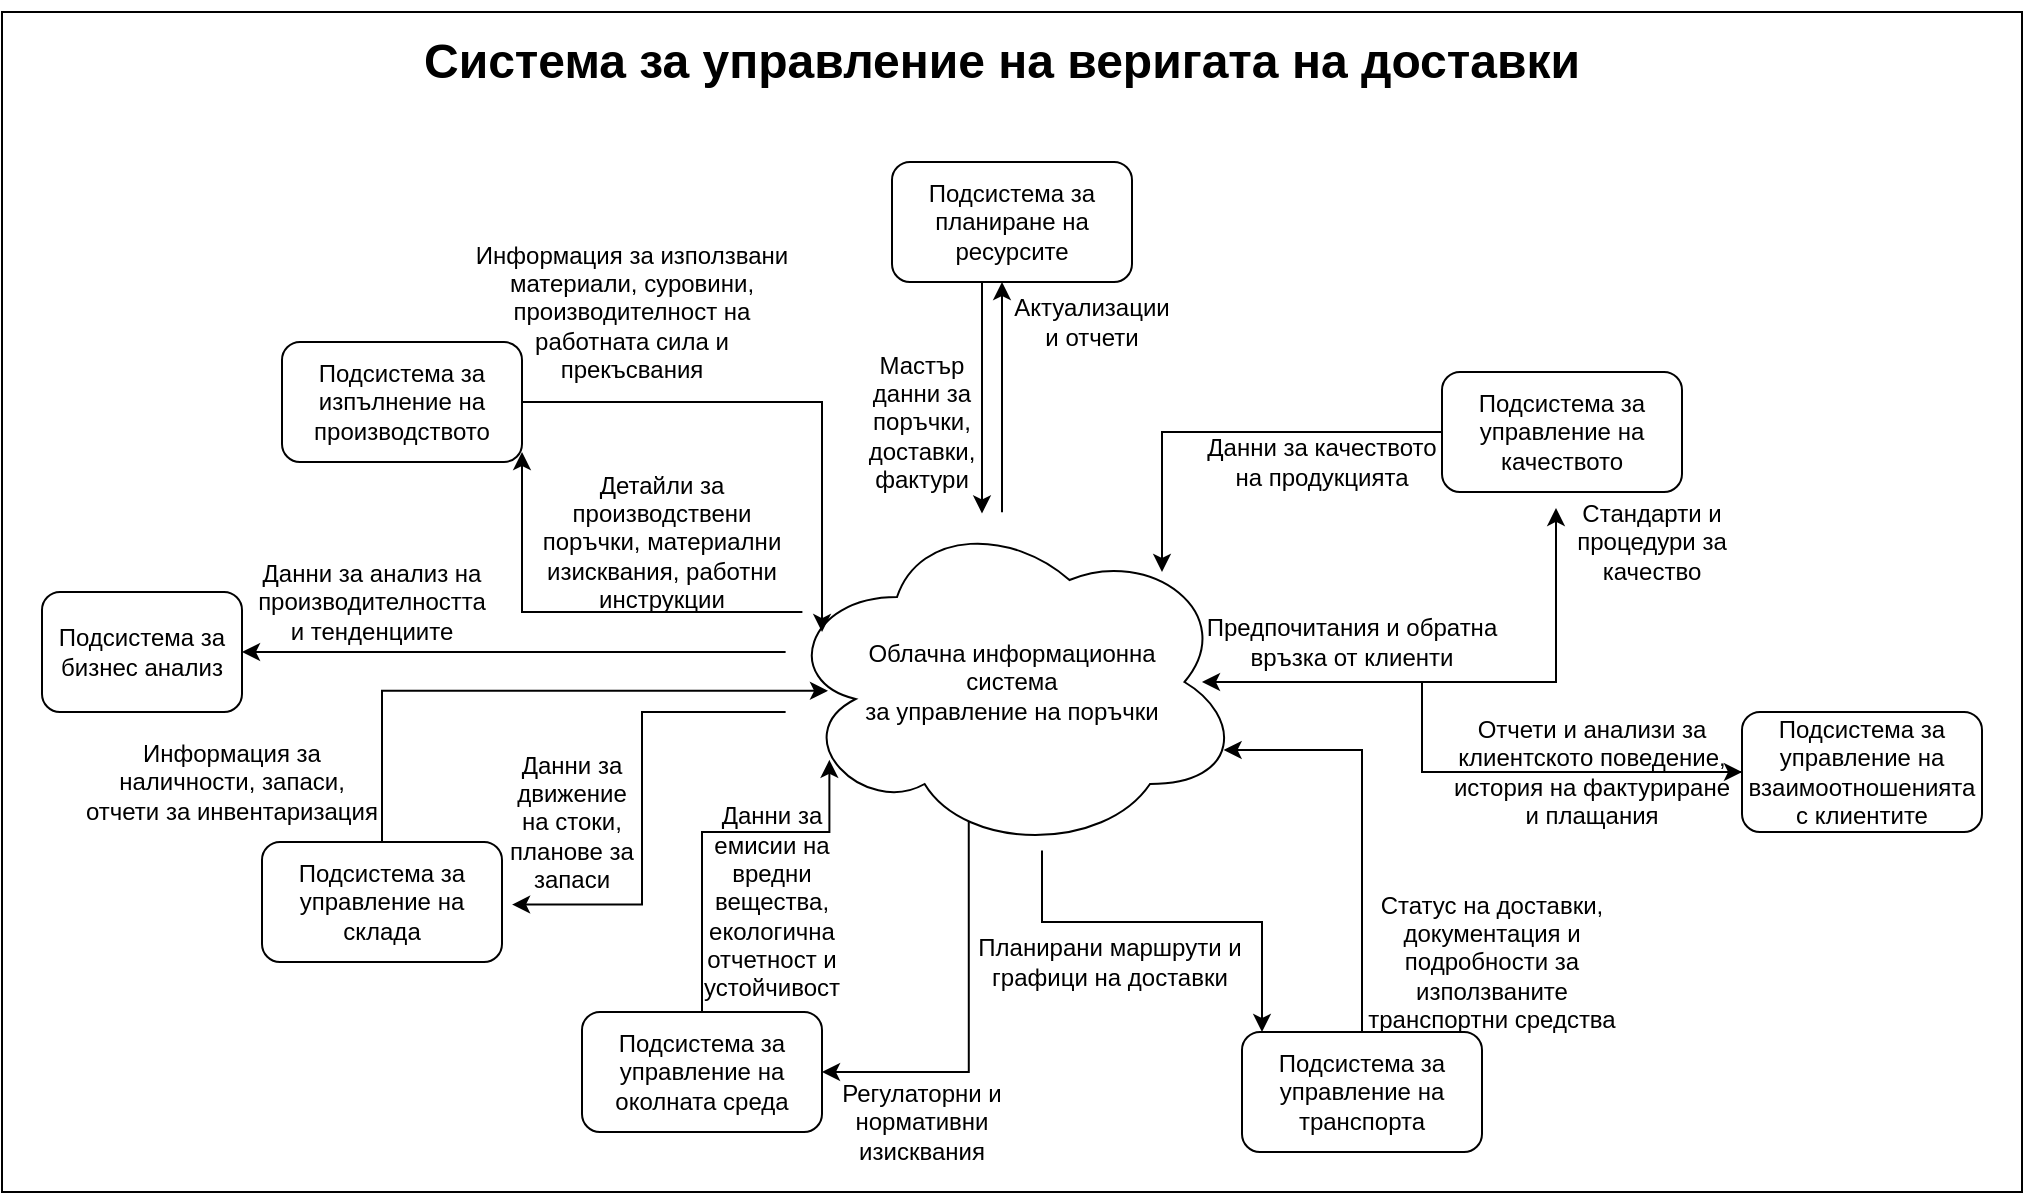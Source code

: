 <mxfile version="24.2.5" type="device">
  <diagram name="Page-1" id="L01EU8n9rTYEzTThLHwA">
    <mxGraphModel dx="2261" dy="844" grid="1" gridSize="10" guides="1" tooltips="1" connect="1" arrows="1" fold="1" page="1" pageScale="1" pageWidth="827" pageHeight="1169" math="0" shadow="0">
      <root>
        <mxCell id="0" />
        <mxCell id="1" parent="0" />
        <mxCell id="gHKsFk3kaTmPDn9_nSun-1" value="" style="rounded=0;whiteSpace=wrap;html=1;" parent="1" vertex="1">
          <mxGeometry x="-140" y="80" width="1010" height="590" as="geometry" />
        </mxCell>
        <mxCell id="Yj5XSQhSytLeQ08hb08i-6" style="edgeStyle=orthogonalEdgeStyle;rounded=0;orthogonalLoop=1;jettySize=auto;html=1;" parent="1" source="gHKsFk3kaTmPDn9_nSun-2" target="gHKsFk3kaTmPDn9_nSun-9" edge="1">
          <mxGeometry relative="1" as="geometry">
            <Array as="points">
              <mxPoint x="360" y="290" />
              <mxPoint x="360" y="290" />
            </Array>
          </mxGeometry>
        </mxCell>
        <mxCell id="Yj5XSQhSytLeQ08hb08i-19" style="edgeStyle=orthogonalEdgeStyle;rounded=0;orthogonalLoop=1;jettySize=auto;html=1;entryX=1;entryY=0.5;entryDx=0;entryDy=0;exitX=0.406;exitY=0.911;exitDx=0;exitDy=0;exitPerimeter=0;" parent="1" source="gHKsFk3kaTmPDn9_nSun-2" target="gHKsFk3kaTmPDn9_nSun-3" edge="1">
          <mxGeometry relative="1" as="geometry" />
        </mxCell>
        <mxCell id="Yj5XSQhSytLeQ08hb08i-22" style="edgeStyle=orthogonalEdgeStyle;rounded=0;orthogonalLoop=1;jettySize=auto;html=1;" parent="1" source="gHKsFk3kaTmPDn9_nSun-2" target="gHKsFk3kaTmPDn9_nSun-4" edge="1">
          <mxGeometry relative="1" as="geometry">
            <Array as="points">
              <mxPoint x="380" y="535" />
              <mxPoint x="490" y="535" />
            </Array>
          </mxGeometry>
        </mxCell>
        <mxCell id="Yj5XSQhSytLeQ08hb08i-24" style="edgeStyle=orthogonalEdgeStyle;rounded=0;orthogonalLoop=1;jettySize=auto;html=1;entryX=0;entryY=0.5;entryDx=0;entryDy=0;" parent="1" source="gHKsFk3kaTmPDn9_nSun-2" target="gHKsFk3kaTmPDn9_nSun-5" edge="1">
          <mxGeometry relative="1" as="geometry">
            <Array as="points">
              <mxPoint x="570" y="415" />
              <mxPoint x="570" y="460" />
            </Array>
          </mxGeometry>
        </mxCell>
        <mxCell id="Yj5XSQhSytLeQ08hb08i-30" style="edgeStyle=orthogonalEdgeStyle;rounded=0;orthogonalLoop=1;jettySize=auto;html=1;entryX=1;entryY=0.5;entryDx=0;entryDy=0;" parent="1" source="gHKsFk3kaTmPDn9_nSun-2" target="gHKsFk3kaTmPDn9_nSun-11" edge="1">
          <mxGeometry relative="1" as="geometry">
            <Array as="points">
              <mxPoint x="210" y="400" />
              <mxPoint x="210" y="400" />
            </Array>
          </mxGeometry>
        </mxCell>
        <mxCell id="gHKsFk3kaTmPDn9_nSun-2" value="Облачна информационна &lt;br&gt;система&lt;br&gt;за управление на поръчки" style="ellipse;shape=cloud;whiteSpace=wrap;html=1;" parent="1" vertex="1">
          <mxGeometry x="250" y="330" width="230" height="170" as="geometry" />
        </mxCell>
        <mxCell id="gHKsFk3kaTmPDn9_nSun-3" value="Подсистема&amp;nbsp;за управление на околната среда" style="rounded=1;whiteSpace=wrap;html=1;" parent="1" vertex="1">
          <mxGeometry x="150" y="580" width="120" height="60" as="geometry" />
        </mxCell>
        <mxCell id="gHKsFk3kaTmPDn9_nSun-4" value="Подсистема&amp;nbsp;за управление на транспорта" style="rounded=1;whiteSpace=wrap;html=1;" parent="1" vertex="1">
          <mxGeometry x="480" y="590" width="120" height="60" as="geometry" />
        </mxCell>
        <mxCell id="gHKsFk3kaTmPDn9_nSun-5" value="Подсистема&amp;nbsp;за управление на взаимоотношенията с клиентите" style="rounded=1;whiteSpace=wrap;html=1;" parent="1" vertex="1">
          <mxGeometry x="730" y="430" width="120" height="60" as="geometry" />
        </mxCell>
        <mxCell id="gHKsFk3kaTmPDn9_nSun-7" value="Подсистема&amp;nbsp;за управление на складa" style="rounded=1;whiteSpace=wrap;html=1;" parent="1" vertex="1">
          <mxGeometry x="-10" y="495" width="120" height="60" as="geometry" />
        </mxCell>
        <mxCell id="gHKsFk3kaTmPDn9_nSun-8" value="Подсистема&amp;nbsp;за изпълнение на производството" style="rounded=1;whiteSpace=wrap;html=1;" parent="1" vertex="1">
          <mxGeometry y="245" width="120" height="60" as="geometry" />
        </mxCell>
        <mxCell id="Yj5XSQhSytLeQ08hb08i-5" style="edgeStyle=orthogonalEdgeStyle;rounded=0;orthogonalLoop=1;jettySize=auto;html=1;" parent="1" source="gHKsFk3kaTmPDn9_nSun-9" target="gHKsFk3kaTmPDn9_nSun-2" edge="1">
          <mxGeometry relative="1" as="geometry">
            <Array as="points">
              <mxPoint x="350" y="290" />
              <mxPoint x="350" y="290" />
            </Array>
          </mxGeometry>
        </mxCell>
        <mxCell id="gHKsFk3kaTmPDn9_nSun-9" value="Подсистема за планиране на ресурсите" style="rounded=1;whiteSpace=wrap;html=1;" parent="1" vertex="1">
          <mxGeometry x="305" y="155" width="120" height="60" as="geometry" />
        </mxCell>
        <mxCell id="gHKsFk3kaTmPDn9_nSun-10" value="Подсистема&amp;nbsp;за управление на качеството" style="rounded=1;whiteSpace=wrap;html=1;" parent="1" vertex="1">
          <mxGeometry x="580" y="260" width="120" height="60" as="geometry" />
        </mxCell>
        <mxCell id="gHKsFk3kaTmPDn9_nSun-11" value="Подсистема&amp;nbsp;за бизнес анализ" style="rounded=1;whiteSpace=wrap;html=1;" parent="1" vertex="1">
          <mxGeometry x="-120" y="370" width="100" height="60" as="geometry" />
        </mxCell>
        <mxCell id="Yj5XSQhSytLeQ08hb08i-12" style="edgeStyle=orthogonalEdgeStyle;rounded=0;orthogonalLoop=1;jettySize=auto;html=1;" parent="1" source="gHKsFk3kaTmPDn9_nSun-10" edge="1">
          <mxGeometry relative="1" as="geometry">
            <mxPoint x="440" y="360" as="targetPoint" />
            <Array as="points">
              <mxPoint x="440" y="290" />
              <mxPoint x="440" y="358" />
            </Array>
          </mxGeometry>
        </mxCell>
        <mxCell id="Yj5XSQhSytLeQ08hb08i-13" style="edgeStyle=orthogonalEdgeStyle;rounded=0;orthogonalLoop=1;jettySize=auto;html=1;entryX=0.475;entryY=1.133;entryDx=0;entryDy=0;entryPerimeter=0;" parent="1" source="gHKsFk3kaTmPDn9_nSun-2" target="gHKsFk3kaTmPDn9_nSun-10" edge="1">
          <mxGeometry relative="1" as="geometry" />
        </mxCell>
        <mxCell id="Yj5XSQhSytLeQ08hb08i-27" style="edgeStyle=orthogonalEdgeStyle;rounded=0;orthogonalLoop=1;jettySize=auto;html=1;entryX=0.913;entryY=0.5;entryDx=0;entryDy=0;entryPerimeter=0;" parent="1" source="gHKsFk3kaTmPDn9_nSun-5" target="gHKsFk3kaTmPDn9_nSun-2" edge="1">
          <mxGeometry relative="1" as="geometry">
            <Array as="points">
              <mxPoint x="570" y="460" />
              <mxPoint x="570" y="415" />
            </Array>
          </mxGeometry>
        </mxCell>
        <mxCell id="meW_K7YgN455Wskdoe5L-1" value="Данни за движение на стоки, планове за запаси" style="text;html=1;align=center;verticalAlign=middle;whiteSpace=wrap;rounded=0;" parent="1" vertex="1">
          <mxGeometry x="110" y="470" width="70" height="30" as="geometry" />
        </mxCell>
        <mxCell id="meW_K7YgN455Wskdoe5L-8" value="Детайли за производствени поръчки, материални изисквания, работни инструкции" style="text;html=1;align=center;verticalAlign=middle;whiteSpace=wrap;rounded=0;" parent="1" vertex="1">
          <mxGeometry x="120" y="330" width="140" height="30" as="geometry" />
        </mxCell>
        <mxCell id="URg3fT77L2hyUaERGcSi-1" style="edgeStyle=orthogonalEdgeStyle;rounded=0;orthogonalLoop=1;jettySize=auto;html=1;entryX=0.087;entryY=0.353;entryDx=0;entryDy=0;entryPerimeter=0;" parent="1" source="gHKsFk3kaTmPDn9_nSun-8" target="gHKsFk3kaTmPDn9_nSun-2" edge="1">
          <mxGeometry relative="1" as="geometry" />
        </mxCell>
        <mxCell id="URg3fT77L2hyUaERGcSi-3" style="edgeStyle=orthogonalEdgeStyle;rounded=0;orthogonalLoop=1;jettySize=auto;html=1;" parent="1" source="gHKsFk3kaTmPDn9_nSun-2" edge="1">
          <mxGeometry relative="1" as="geometry">
            <mxPoint x="120" y="300" as="targetPoint" />
            <Array as="points">
              <mxPoint x="120" y="380" />
              <mxPoint x="120" y="308" />
            </Array>
          </mxGeometry>
        </mxCell>
        <mxCell id="URg3fT77L2hyUaERGcSi-4" style="edgeStyle=orthogonalEdgeStyle;rounded=0;orthogonalLoop=1;jettySize=auto;html=1;entryX=0.1;entryY=0.526;entryDx=0;entryDy=0;entryPerimeter=0;exitX=0.5;exitY=0;exitDx=0;exitDy=0;" parent="1" source="gHKsFk3kaTmPDn9_nSun-7" target="gHKsFk3kaTmPDn9_nSun-2" edge="1">
          <mxGeometry relative="1" as="geometry" />
        </mxCell>
        <mxCell id="URg3fT77L2hyUaERGcSi-7" style="edgeStyle=orthogonalEdgeStyle;rounded=0;orthogonalLoop=1;jettySize=auto;html=1;entryX=1.042;entryY=0.521;entryDx=0;entryDy=0;entryPerimeter=0;" parent="1" source="gHKsFk3kaTmPDn9_nSun-2" target="gHKsFk3kaTmPDn9_nSun-7" edge="1">
          <mxGeometry relative="1" as="geometry">
            <Array as="points">
              <mxPoint x="180" y="430" />
              <mxPoint x="180" y="526" />
            </Array>
          </mxGeometry>
        </mxCell>
        <mxCell id="URg3fT77L2hyUaERGcSi-8" value="Данни за анализ на производителността и тенденциите" style="text;html=1;align=center;verticalAlign=middle;whiteSpace=wrap;rounded=0;" parent="1" vertex="1">
          <mxGeometry x="10" y="360" width="70" height="30" as="geometry" />
        </mxCell>
        <mxCell id="URg3fT77L2hyUaERGcSi-9" value="Информация за наличности, запаси, отчети за инвентаризация" style="text;html=1;align=center;verticalAlign=middle;whiteSpace=wrap;rounded=0;" parent="1" vertex="1">
          <mxGeometry x="-100" y="450" width="150" height="30" as="geometry" />
        </mxCell>
        <mxCell id="URg3fT77L2hyUaERGcSi-10" value="Информация за използвани материали, суровини, производителност на работната сила и прекъсвания" style="text;html=1;align=center;verticalAlign=middle;whiteSpace=wrap;rounded=0;" parent="1" vertex="1">
          <mxGeometry x="90" y="215" width="170" height="30" as="geometry" />
        </mxCell>
        <mxCell id="URg3fT77L2hyUaERGcSi-13" value="Стандарти и процедури за качество" style="text;html=1;align=center;verticalAlign=middle;whiteSpace=wrap;rounded=0;" parent="1" vertex="1">
          <mxGeometry x="630" y="330" width="110" height="30" as="geometry" />
        </mxCell>
        <mxCell id="URg3fT77L2hyUaERGcSi-14" value="Данни за качеството на продукцията" style="text;html=1;align=center;verticalAlign=middle;whiteSpace=wrap;rounded=0;" parent="1" vertex="1">
          <mxGeometry x="460" y="290" width="120" height="30" as="geometry" />
        </mxCell>
        <mxCell id="URg3fT77L2hyUaERGcSi-17" style="edgeStyle=orthogonalEdgeStyle;rounded=0;orthogonalLoop=1;jettySize=auto;html=1;entryX=0.103;entryY=0.729;entryDx=0;entryDy=0;entryPerimeter=0;" parent="1" source="gHKsFk3kaTmPDn9_nSun-3" target="gHKsFk3kaTmPDn9_nSun-2" edge="1">
          <mxGeometry relative="1" as="geometry">
            <Array as="points">
              <mxPoint x="210" y="490" />
              <mxPoint x="274" y="490" />
            </Array>
          </mxGeometry>
        </mxCell>
        <mxCell id="URg3fT77L2hyUaERGcSi-18" value="Данни за eмисии на вредни вещества, екологична отчетност и устойчивост" style="text;html=1;align=center;verticalAlign=middle;whiteSpace=wrap;rounded=0;" parent="1" vertex="1">
          <mxGeometry x="210" y="510" width="70" height="30" as="geometry" />
        </mxCell>
        <mxCell id="URg3fT77L2hyUaERGcSi-21" value="Регулаторни и нормативни изисквания" style="text;html=1;align=center;verticalAlign=middle;whiteSpace=wrap;rounded=0;" parent="1" vertex="1">
          <mxGeometry x="260" y="620" width="120" height="30" as="geometry" />
        </mxCell>
        <mxCell id="EUtHhhYUxet40qCMSWup-1" value="Предпочитания и обратна връзка от клиенти" style="text;html=1;align=center;verticalAlign=middle;whiteSpace=wrap;rounded=0;" parent="1" vertex="1">
          <mxGeometry x="460" y="380" width="150" height="30" as="geometry" />
        </mxCell>
        <mxCell id="lP3b31KA90Bl1iLN5qcU-1" value="Отчети и анализи за клиентското поведение, история на фактуриране и плащания" style="text;html=1;align=center;verticalAlign=middle;whiteSpace=wrap;rounded=0;" parent="1" vertex="1">
          <mxGeometry x="580" y="445" width="150" height="30" as="geometry" />
        </mxCell>
        <mxCell id="kzDdsvkXLwePxhlFPdGf-1" value="Планирани маршрути и графици на доставки" style="text;html=1;align=center;verticalAlign=middle;whiteSpace=wrap;rounded=0;" parent="1" vertex="1">
          <mxGeometry x="339" y="540" width="150" height="30" as="geometry" />
        </mxCell>
        <mxCell id="kzDdsvkXLwePxhlFPdGf-2" value="Статус на доставки, документация и подробности за използваните транспортни средства" style="text;html=1;align=center;verticalAlign=middle;whiteSpace=wrap;rounded=0;" parent="1" vertex="1">
          <mxGeometry x="530" y="540" width="150" height="30" as="geometry" />
        </mxCell>
        <mxCell id="kzDdsvkXLwePxhlFPdGf-5" style="edgeStyle=orthogonalEdgeStyle;rounded=0;orthogonalLoop=1;jettySize=auto;html=1;entryX=0.96;entryY=0.7;entryDx=0;entryDy=0;entryPerimeter=0;" parent="1" source="gHKsFk3kaTmPDn9_nSun-4" target="gHKsFk3kaTmPDn9_nSun-2" edge="1">
          <mxGeometry relative="1" as="geometry">
            <Array as="points">
              <mxPoint x="540" y="449" />
            </Array>
          </mxGeometry>
        </mxCell>
        <mxCell id="kzDdsvkXLwePxhlFPdGf-6" value="Мастър данни за поръчки, доставки, фактури" style="text;html=1;align=center;verticalAlign=middle;whiteSpace=wrap;rounded=0;" parent="1" vertex="1">
          <mxGeometry x="285" y="270" width="70" height="30" as="geometry" />
        </mxCell>
        <mxCell id="kzDdsvkXLwePxhlFPdGf-8" value="Актуализации и отчети" style="text;html=1;align=center;verticalAlign=middle;whiteSpace=wrap;rounded=0;" parent="1" vertex="1">
          <mxGeometry x="370" y="220" width="70" height="30" as="geometry" />
        </mxCell>
        <mxCell id="9BbnkMQ9vGuWWJDVadSz-1" value="&lt;h1&gt;Система за управление на веригата на доставки&lt;/h1&gt;" style="text;html=1;align=center;verticalAlign=middle;whiteSpace=wrap;rounded=0;" parent="1" vertex="1">
          <mxGeometry x="50" y="90" width="620" height="30" as="geometry" />
        </mxCell>
      </root>
    </mxGraphModel>
  </diagram>
</mxfile>

